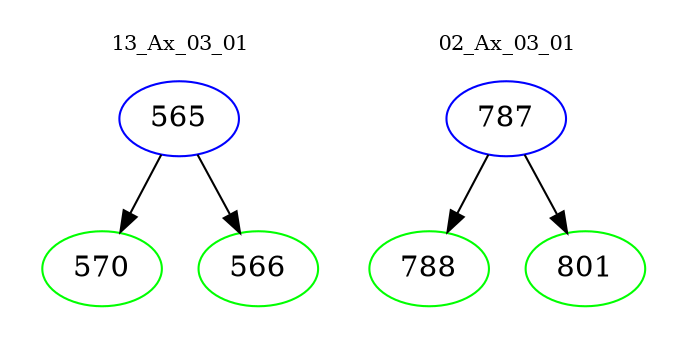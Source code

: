 digraph{
subgraph cluster_0 {
color = white
label = "13_Ax_03_01";
fontsize=10;
T0_565 [label="565", color="blue"]
T0_565 -> T0_570 [color="black"]
T0_570 [label="570", color="green"]
T0_565 -> T0_566 [color="black"]
T0_566 [label="566", color="green"]
}
subgraph cluster_1 {
color = white
label = "02_Ax_03_01";
fontsize=10;
T1_787 [label="787", color="blue"]
T1_787 -> T1_788 [color="black"]
T1_788 [label="788", color="green"]
T1_787 -> T1_801 [color="black"]
T1_801 [label="801", color="green"]
}
}
